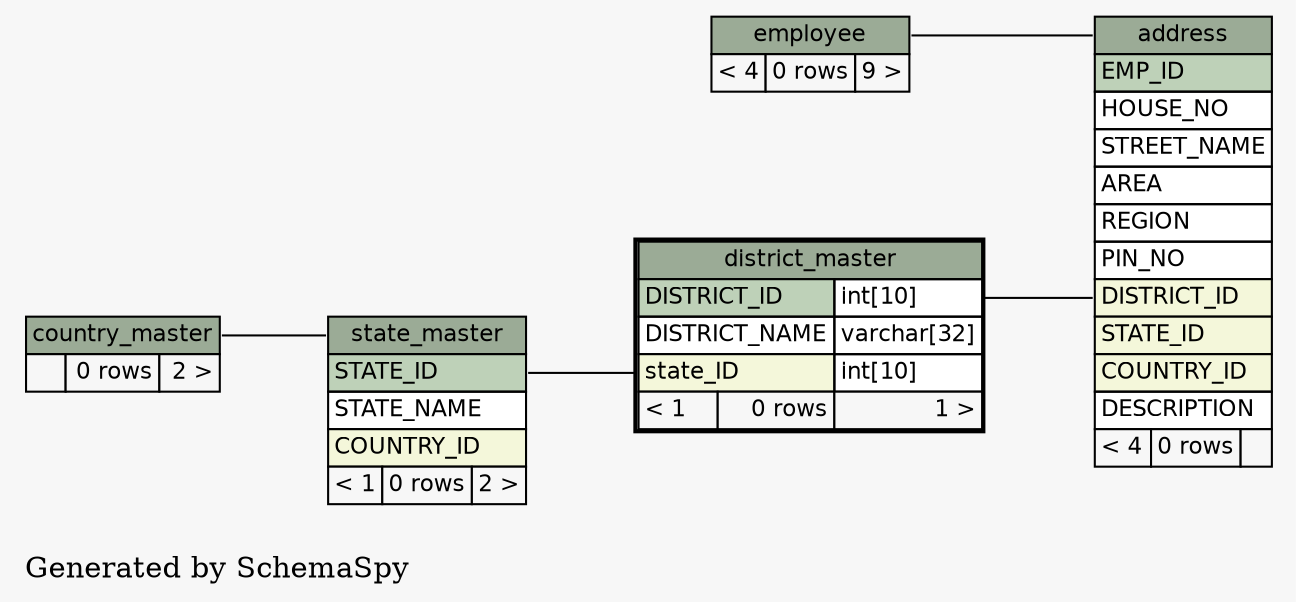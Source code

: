 // dot 2.38.0 on Windows 7 6.1
digraph "twoDegreesRelationshipsGraph" {
  graph [
    rankdir="RL"
    bgcolor="#f7f7f7"
    label="\nGenerated by SchemaSpy"
    labeljust="l"
  ];
  node [
    fontname="Helvetica"
    fontsize="11"
    shape="plaintext"
  ];
  edge [
    arrowsize="0.8"
  ];
  "address":"DISTRICT_ID":w -> "district_master":"DISTRICT_ID.type":e [arrowtail=crowodot arrowhead=none];
  "address":"address.heading":w -> "employee":"employee.heading":e [arrowtail=tee arrowhead=none];
  "district_master":"state_ID":w -> "state_master":"STATE_ID":e [arrowtail=crowodot arrowhead=none];
  "state_master":"state_master.heading":w -> "country_master":"country_master.heading":e [arrowtail=crowodot arrowhead=none];
  "address" [
    label=<
    <TABLE BORDER="0" CELLBORDER="1" CELLSPACING="0" BGCOLOR="#ffffff">
      <TR><TD PORT="address.heading" COLSPAN="3" BGCOLOR="#9bab96" ALIGN="CENTER">address</TD></TR>
      <TR><TD PORT="EMP_ID" COLSPAN="3" BGCOLOR="#bed1b8" ALIGN="LEFT">EMP_ID</TD></TR>
      <TR><TD PORT="HOUSE_NO" COLSPAN="3" ALIGN="LEFT">HOUSE_NO</TD></TR>
      <TR><TD PORT="STREET_NAME" COLSPAN="3" ALIGN="LEFT">STREET_NAME</TD></TR>
      <TR><TD PORT="AREA" COLSPAN="3" ALIGN="LEFT">AREA</TD></TR>
      <TR><TD PORT="REGION" COLSPAN="3" ALIGN="LEFT">REGION</TD></TR>
      <TR><TD PORT="PIN_NO" COLSPAN="3" ALIGN="LEFT">PIN_NO</TD></TR>
      <TR><TD PORT="DISTRICT_ID" COLSPAN="3" BGCOLOR="#f4f7da" ALIGN="LEFT">DISTRICT_ID</TD></TR>
      <TR><TD PORT="STATE_ID" COLSPAN="3" BGCOLOR="#f4f7da" ALIGN="LEFT">STATE_ID</TD></TR>
      <TR><TD PORT="COUNTRY_ID" COLSPAN="3" BGCOLOR="#f4f7da" ALIGN="LEFT">COUNTRY_ID</TD></TR>
      <TR><TD PORT="DESCRIPTION" COLSPAN="3" ALIGN="LEFT">DESCRIPTION</TD></TR>
      <TR><TD ALIGN="LEFT" BGCOLOR="#f7f7f7">&lt; 4</TD><TD ALIGN="RIGHT" BGCOLOR="#f7f7f7">0 rows</TD><TD ALIGN="RIGHT" BGCOLOR="#f7f7f7">  </TD></TR>
    </TABLE>>
    URL="address.html#graph"
    tooltip="address"
  ];
  "country_master" [
    label=<
    <TABLE BORDER="0" CELLBORDER="1" CELLSPACING="0" BGCOLOR="#ffffff">
      <TR><TD PORT="country_master.heading" COLSPAN="3" BGCOLOR="#9bab96" ALIGN="CENTER">country_master</TD></TR>
      <TR><TD ALIGN="LEFT" BGCOLOR="#f7f7f7">  </TD><TD ALIGN="RIGHT" BGCOLOR="#f7f7f7">0 rows</TD><TD ALIGN="RIGHT" BGCOLOR="#f7f7f7">2 &gt;</TD></TR>
    </TABLE>>
    URL="country_master.html#graph"
    tooltip="country_master"
  ];
  "district_master" [
    label=<
    <TABLE BORDER="2" CELLBORDER="1" CELLSPACING="0" BGCOLOR="#ffffff">
      <TR><TD PORT="district_master.heading" COLSPAN="3" BGCOLOR="#9bab96" ALIGN="CENTER">district_master</TD></TR>
      <TR><TD PORT="DISTRICT_ID" COLSPAN="2" BGCOLOR="#bed1b8" ALIGN="LEFT">DISTRICT_ID</TD><TD PORT="DISTRICT_ID.type" ALIGN="LEFT">int[10]</TD></TR>
      <TR><TD PORT="DISTRICT_NAME" COLSPAN="2" ALIGN="LEFT">DISTRICT_NAME</TD><TD PORT="DISTRICT_NAME.type" ALIGN="LEFT">varchar[32]</TD></TR>
      <TR><TD PORT="state_ID" COLSPAN="2" BGCOLOR="#f4f7da" ALIGN="LEFT">state_ID</TD><TD PORT="state_ID.type" ALIGN="LEFT">int[10]</TD></TR>
      <TR><TD ALIGN="LEFT" BGCOLOR="#f7f7f7">&lt; 1</TD><TD ALIGN="RIGHT" BGCOLOR="#f7f7f7">0 rows</TD><TD ALIGN="RIGHT" BGCOLOR="#f7f7f7">1 &gt;</TD></TR>
    </TABLE>>
    URL="district_master.html#"
    tooltip="district_master"
  ];
  "employee" [
    label=<
    <TABLE BORDER="0" CELLBORDER="1" CELLSPACING="0" BGCOLOR="#ffffff">
      <TR><TD PORT="employee.heading" COLSPAN="3" BGCOLOR="#9bab96" ALIGN="CENTER">employee</TD></TR>
      <TR><TD ALIGN="LEFT" BGCOLOR="#f7f7f7">&lt; 4</TD><TD ALIGN="RIGHT" BGCOLOR="#f7f7f7">0 rows</TD><TD ALIGN="RIGHT" BGCOLOR="#f7f7f7">9 &gt;</TD></TR>
    </TABLE>>
    URL="employee.html#graph"
    tooltip="employee"
  ];
  "state_master" [
    label=<
    <TABLE BORDER="0" CELLBORDER="1" CELLSPACING="0" BGCOLOR="#ffffff">
      <TR><TD PORT="state_master.heading" COLSPAN="3" BGCOLOR="#9bab96" ALIGN="CENTER">state_master</TD></TR>
      <TR><TD PORT="STATE_ID" COLSPAN="3" BGCOLOR="#bed1b8" ALIGN="LEFT">STATE_ID</TD></TR>
      <TR><TD PORT="STATE_NAME" COLSPAN="3" ALIGN="LEFT">STATE_NAME</TD></TR>
      <TR><TD PORT="COUNTRY_ID" COLSPAN="3" BGCOLOR="#f4f7da" ALIGN="LEFT">COUNTRY_ID</TD></TR>
      <TR><TD ALIGN="LEFT" BGCOLOR="#f7f7f7">&lt; 1</TD><TD ALIGN="RIGHT" BGCOLOR="#f7f7f7">0 rows</TD><TD ALIGN="RIGHT" BGCOLOR="#f7f7f7">2 &gt;</TD></TR>
    </TABLE>>
    URL="state_master.html#graph"
    tooltip="state_master"
  ];
}
